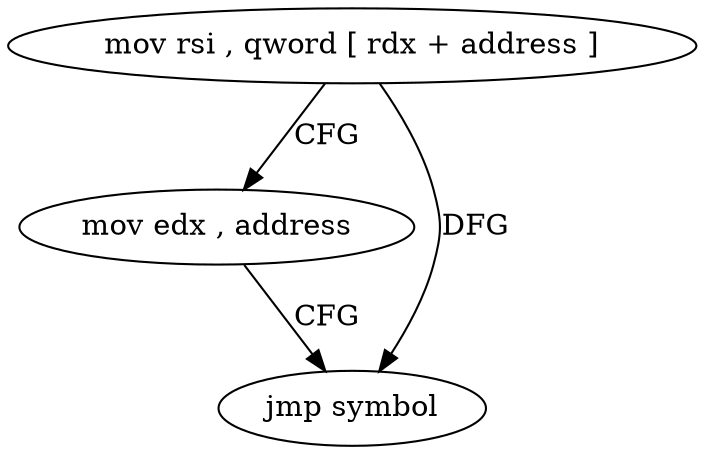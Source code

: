 digraph "func" {
"4213072" [label = "mov rsi , qword [ rdx + address ]" ]
"4213076" [label = "mov edx , address" ]
"4213081" [label = "jmp symbol" ]
"4213072" -> "4213076" [ label = "CFG" ]
"4213072" -> "4213081" [ label = "DFG" ]
"4213076" -> "4213081" [ label = "CFG" ]
}
